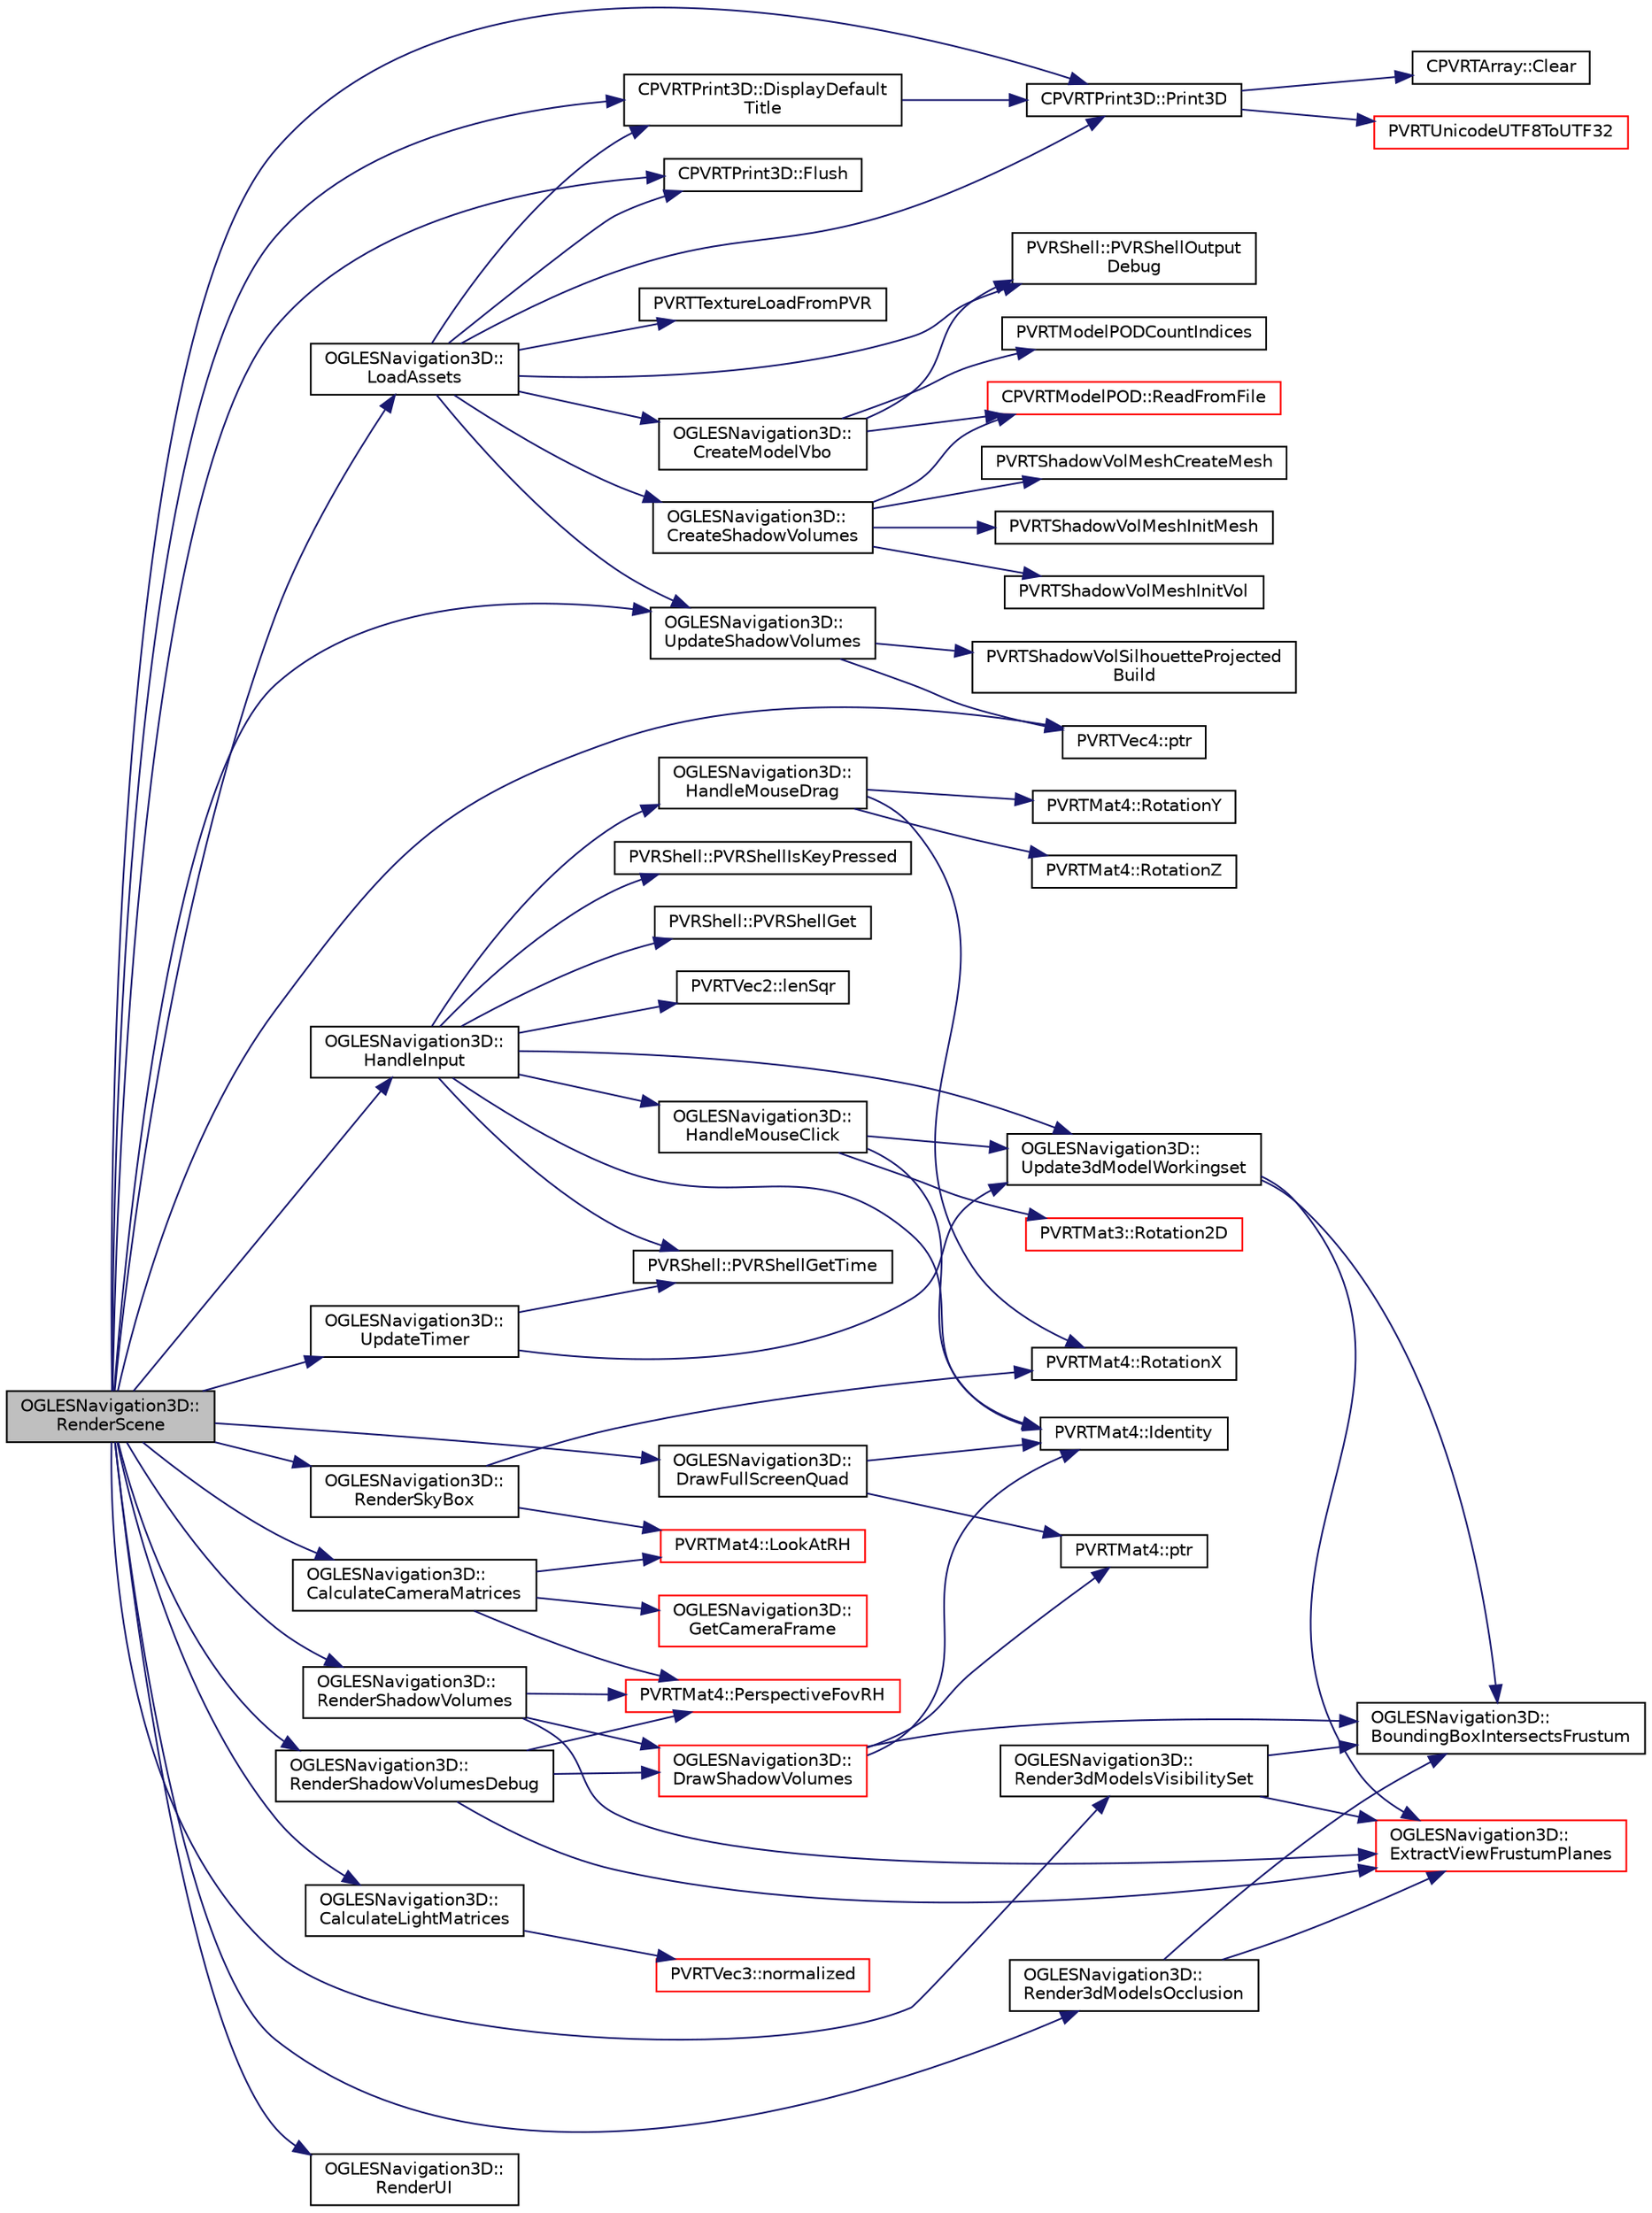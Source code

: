digraph "OGLESNavigation3D::RenderScene"
{
  edge [fontname="Helvetica",fontsize="10",labelfontname="Helvetica",labelfontsize="10"];
  node [fontname="Helvetica",fontsize="10",shape=record];
  rankdir="LR";
  Node1 [label="OGLESNavigation3D::\lRenderScene",height=0.2,width=0.4,color="black", fillcolor="grey75", style="filled", fontcolor="black"];
  Node1 -> Node2 [color="midnightblue",fontsize="10",style="solid"];
  Node2 [label="OGLESNavigation3D::\lLoadAssets",height=0.2,width=0.4,color="black", fillcolor="white", style="filled",URL="$class_o_g_l_e_s_navigation3_d.html#a074cf37f2ce799f5110126e43b7f81ea"];
  Node2 -> Node3 [color="midnightblue",fontsize="10",style="solid"];
  Node3 [label="CPVRTPrint3D::DisplayDefault\lTitle",height=0.2,width=0.4,color="black", fillcolor="white", style="filled",URL="$class_c_p_v_r_t_print3_d.html#a2bccb1ef64d69a433696094987799d79",tooltip="Creates a default title with predefined position and colours. It displays as well company logos when ..."];
  Node3 -> Node4 [color="midnightblue",fontsize="10",style="solid"];
  Node4 [label="CPVRTPrint3D::Print3D",height=0.2,width=0.4,color="black", fillcolor="white", style="filled",URL="$class_c_p_v_r_t_print3_d.html#afd98a5ba4e3f9183ceb615566a64f843",tooltip="Display 3D text on screen. CPVRTPrint3D::SetTextures(...) must have been called beforehand. This function accepts formatting in the printf way. "];
  Node4 -> Node5 [color="midnightblue",fontsize="10",style="solid"];
  Node5 [label="CPVRTArray::Clear",height=0.2,width=0.4,color="black", fillcolor="white", style="filled",URL="$class_c_p_v_r_t_array.html#ad1e3c37b05d484c9e5598899d6611440",tooltip="Clears the array. "];
  Node4 -> Node6 [color="midnightblue",fontsize="10",style="solid"];
  Node6 [label="PVRTUnicodeUTF8ToUTF32",height=0.2,width=0.4,color="red", fillcolor="white", style="filled",URL="$_p_v_r_t_unicode_8h.html#a54150f433be76ed547efa36329d48341",tooltip="Decodes a UTF8-encoded string in to Unicode code points (UTF32). If pUTF8 is not null terminated..."];
  Node2 -> Node4 [color="midnightblue",fontsize="10",style="solid"];
  Node2 -> Node7 [color="midnightblue",fontsize="10",style="solid"];
  Node7 [label="CPVRTPrint3D::Flush",height=0.2,width=0.4,color="black", fillcolor="white", style="filled",URL="$class_c_p_v_r_t_print3_d.html#ad7d1d707351cc84ec0614487e4acc6b1",tooltip="Flushes all the print text commands. "];
  Node2 -> Node8 [color="midnightblue",fontsize="10",style="solid"];
  Node8 [label="PVRTTextureLoadFromPVR",height=0.2,width=0.4,color="black", fillcolor="white", style="filled",URL="$group___a_p_i___o_g_l_e_s.html#ga6eecac4c871ba7ccdd0ef4b057a7d596",tooltip="Allows textures to be stored in binary PVR files and loaded in. Can load parts of a mipmaped texture ..."];
  Node2 -> Node9 [color="midnightblue",fontsize="10",style="solid"];
  Node9 [label="PVRShell::PVRShellOutput\lDebug",height=0.2,width=0.4,color="black", fillcolor="white", style="filled",URL="$class_p_v_r_shell.html#a143d693b1c6e373b29485c1be51d1010",tooltip="Writes the resultant string to the debug output (e.g. using printf(), OutputDebugString(), ...). Check the SDK release notes for details on how the string is output. "];
  Node2 -> Node10 [color="midnightblue",fontsize="10",style="solid"];
  Node10 [label="OGLESNavigation3D::\lUpdateShadowVolumes",height=0.2,width=0.4,color="black", fillcolor="white", style="filled",URL="$class_o_g_l_e_s_navigation3_d.html#a00b4833d563f86803ec23ba031bada57"];
  Node10 -> Node11 [color="midnightblue",fontsize="10",style="solid"];
  Node11 [label="PVRTShadowVolSilhouetteProjected\lBuild",height=0.2,width=0.4,color="black", fillcolor="white", style="filled",URL="$_p_v_r_t_shadow_vol_8h.html#a890b0876ff8a4d3898526672de9c3938"];
  Node10 -> Node12 [color="midnightblue",fontsize="10",style="solid"];
  Node12 [label="PVRTVec4::ptr",height=0.2,width=0.4,color="black", fillcolor="white", style="filled",URL="$struct_p_v_r_t_vec4.html#a4af280700e8195e6b4c2a2384624d926",tooltip="returns a pointer to memory containing the values of the PVRTVec3 "];
  Node2 -> Node13 [color="midnightblue",fontsize="10",style="solid"];
  Node13 [label="OGLESNavigation3D::\lCreateModelVbo",height=0.2,width=0.4,color="black", fillcolor="white", style="filled",URL="$class_o_g_l_e_s_navigation3_d.html#a532fd2299c7fe4fe95f9b3690389454a"];
  Node13 -> Node14 [color="midnightblue",fontsize="10",style="solid"];
  Node14 [label="CPVRTModelPOD::ReadFromFile",height=0.2,width=0.4,color="red", fillcolor="white", style="filled",URL="$class_c_p_v_r_t_model_p_o_d.html#abe43b961eabe1c9db94545b97c84c71f",tooltip="Loads the specified \".POD\" file; returns the scene in pScene. This structure must later be destroyed ..."];
  Node13 -> Node15 [color="midnightblue",fontsize="10",style="solid"];
  Node15 [label="PVRTModelPODCountIndices",height=0.2,width=0.4,color="black", fillcolor="white", style="filled",URL="$_p_v_r_t_model_p_o_d_8h.html#a30211d755b5779ba7f85269a248b9254"];
  Node13 -> Node9 [color="midnightblue",fontsize="10",style="solid"];
  Node2 -> Node16 [color="midnightblue",fontsize="10",style="solid"];
  Node16 [label="OGLESNavigation3D::\lCreateShadowVolumes",height=0.2,width=0.4,color="black", fillcolor="white", style="filled",URL="$class_o_g_l_e_s_navigation3_d.html#aa31e8c1875cf6fc25418cc5ebec5356c"];
  Node16 -> Node14 [color="midnightblue",fontsize="10",style="solid"];
  Node16 -> Node17 [color="midnightblue",fontsize="10",style="solid"];
  Node17 [label="PVRTShadowVolMeshCreateMesh",height=0.2,width=0.4,color="black", fillcolor="white", style="filled",URL="$_p_v_r_t_shadow_vol_8h.html#a3f5f49826379f302d55a95d978d97419"];
  Node16 -> Node18 [color="midnightblue",fontsize="10",style="solid"];
  Node18 [label="PVRTShadowVolMeshInitMesh",height=0.2,width=0.4,color="black", fillcolor="white", style="filled",URL="$_p_v_r_t_shadow_vol_8h.html#a7e6158532160e8cb9768c897ab449f8c"];
  Node16 -> Node19 [color="midnightblue",fontsize="10",style="solid"];
  Node19 [label="PVRTShadowVolMeshInitVol",height=0.2,width=0.4,color="black", fillcolor="white", style="filled",URL="$_p_v_r_t_shadow_vol_8h.html#aeaf55b606d528adbbd2f71d0a71aed3f"];
  Node1 -> Node20 [color="midnightblue",fontsize="10",style="solid"];
  Node20 [label="OGLESNavigation3D::\lHandleInput",height=0.2,width=0.4,color="black", fillcolor="white", style="filled",URL="$class_o_g_l_e_s_navigation3_d.html#acf6ceaae2d7321143a5ffb2816e8e238"];
  Node20 -> Node21 [color="midnightblue",fontsize="10",style="solid"];
  Node21 [label="PVRShell::PVRShellIsKeyPressed",height=0.2,width=0.4,color="black", fillcolor="white", style="filled",URL="$class_p_v_r_shell.html#a3771f847321dbc7aa5a9d8647c49b38b",tooltip="Check if a key was pressed. "];
  Node20 -> Node22 [color="midnightblue",fontsize="10",style="solid"];
  Node22 [label="PVRTMat4::Identity",height=0.2,width=0.4,color="black", fillcolor="white", style="filled",URL="$struct_p_v_r_t_mat4.html#aec7e6d87fc29ef245978cbeaeedf15d7",tooltip="Generates an identity matrix. "];
  Node20 -> Node23 [color="midnightblue",fontsize="10",style="solid"];
  Node23 [label="OGLESNavigation3D::\lUpdate3dModelWorkingset",height=0.2,width=0.4,color="black", fillcolor="white", style="filled",URL="$class_o_g_l_e_s_navigation3_d.html#a3a81e8c4705f0a667467f0e7f92a9fe7"];
  Node23 -> Node24 [color="midnightblue",fontsize="10",style="solid"];
  Node24 [label="OGLESNavigation3D::\lExtractViewFrustumPlanes",height=0.2,width=0.4,color="red", fillcolor="white", style="filled",URL="$class_o_g_l_e_s_navigation3_d.html#a923584d9685806b498aab0e6f99863af"];
  Node23 -> Node25 [color="midnightblue",fontsize="10",style="solid"];
  Node25 [label="OGLESNavigation3D::\lBoundingBoxIntersectsFrustum",height=0.2,width=0.4,color="black", fillcolor="white", style="filled",URL="$class_o_g_l_e_s_navigation3_d.html#ac547c871368110414b5c9234d6ec2937"];
  Node20 -> Node26 [color="midnightblue",fontsize="10",style="solid"];
  Node26 [label="PVRShell::PVRShellGet",height=0.2,width=0.4,color="black", fillcolor="white", style="filled",URL="$class_p_v_r_shell.html#ad58b00376cdae7a8aeea41fc17367bfd",tooltip="This function is used to get parameters from the PVRShell. It can be called from anywhere in the prog..."];
  Node20 -> Node27 [color="midnightblue",fontsize="10",style="solid"];
  Node27 [label="PVRShell::PVRShellGetTime",height=0.2,width=0.4,color="black", fillcolor="white", style="filled",URL="$class_p_v_r_shell.html#a62b50b284b42c0f9e037855a14d64bfe",tooltip="The number itself should be considered meaningless; an application should use this function to determ..."];
  Node20 -> Node28 [color="midnightblue",fontsize="10",style="solid"];
  Node28 [label="PVRTVec2::lenSqr",height=0.2,width=0.4,color="black", fillcolor="white", style="filled",URL="$struct_p_v_r_t_vec2.html#abc380c9802c88e2628f156ea82a2f76c",tooltip="calculates the square of the magnitude of the vector "];
  Node20 -> Node29 [color="midnightblue",fontsize="10",style="solid"];
  Node29 [label="OGLESNavigation3D::\lHandleMouseDrag",height=0.2,width=0.4,color="black", fillcolor="white", style="filled",URL="$class_o_g_l_e_s_navigation3_d.html#a03c65012cfbf20297bb24d0f9c4df412"];
  Node29 -> Node30 [color="midnightblue",fontsize="10",style="solid"];
  Node30 [label="PVRTMat4::RotationZ",height=0.2,width=0.4,color="black", fillcolor="white", style="filled",URL="$struct_p_v_r_t_mat4.html#a9ff7a65314d7c112229914abf6e703ed",tooltip="Calculates a matrix corresponding to a rotation of angle degrees about the Z axis. "];
  Node29 -> Node31 [color="midnightblue",fontsize="10",style="solid"];
  Node31 [label="PVRTMat4::RotationY",height=0.2,width=0.4,color="black", fillcolor="white", style="filled",URL="$struct_p_v_r_t_mat4.html#ae963b3a45f031ed3eb6c56f4ce9e5426",tooltip="Calculates a matrix corresponding to a rotation of angle degrees about the Y axis. "];
  Node29 -> Node32 [color="midnightblue",fontsize="10",style="solid"];
  Node32 [label="PVRTMat4::RotationX",height=0.2,width=0.4,color="black", fillcolor="white", style="filled",URL="$struct_p_v_r_t_mat4.html#a5fe3d2aedca6a9d96110ce0c8566e7af",tooltip="Calculates a matrix corresponding to a rotation of angle degrees about the X axis. "];
  Node20 -> Node33 [color="midnightblue",fontsize="10",style="solid"];
  Node33 [label="OGLESNavigation3D::\lHandleMouseClick",height=0.2,width=0.4,color="black", fillcolor="white", style="filled",URL="$class_o_g_l_e_s_navigation3_d.html#a23b052f7c3232ad7bfe47edb7182d58c"];
  Node33 -> Node34 [color="midnightblue",fontsize="10",style="solid"];
  Node34 [label="PVRTMat3::Rotation2D",height=0.2,width=0.4,color="red", fillcolor="white", style="filled",URL="$struct_p_v_r_t_mat3.html#a189e048754f97d86a3bb1eeb7999a074",tooltip="Calculates a matrix corresponding to a rotation of angle degrees about the Z axis. "];
  Node33 -> Node22 [color="midnightblue",fontsize="10",style="solid"];
  Node33 -> Node23 [color="midnightblue",fontsize="10",style="solid"];
  Node1 -> Node35 [color="midnightblue",fontsize="10",style="solid"];
  Node35 [label="OGLESNavigation3D::\lUpdateTimer",height=0.2,width=0.4,color="black", fillcolor="white", style="filled",URL="$class_o_g_l_e_s_navigation3_d.html#ae4146abdfd3e8d11d9c8adde9785de30"];
  Node35 -> Node27 [color="midnightblue",fontsize="10",style="solid"];
  Node35 -> Node23 [color="midnightblue",fontsize="10",style="solid"];
  Node1 -> Node36 [color="midnightblue",fontsize="10",style="solid"];
  Node36 [label="OGLESNavigation3D::\lCalculateCameraMatrices",height=0.2,width=0.4,color="black", fillcolor="white", style="filled",URL="$class_o_g_l_e_s_navigation3_d.html#a2ca2fcdfe9bf3b5e6478610c2ff88773"];
  Node36 -> Node37 [color="midnightblue",fontsize="10",style="solid"];
  Node37 [label="OGLESNavigation3D::\lGetCameraFrame",height=0.2,width=0.4,color="red", fillcolor="white", style="filled",URL="$class_o_g_l_e_s_navigation3_d.html#aa381b95cd32b33a774e0829c1e66fdc4"];
  Node36 -> Node38 [color="midnightblue",fontsize="10",style="solid"];
  Node38 [label="PVRTMat4::PerspectiveFovRH",height=0.2,width=0.4,color="red", fillcolor="white", style="filled",URL="$struct_p_v_r_t_mat4.html#a614e5b42b69d123e1969e33ad8ae0e81",tooltip="Create a perspective matrix for a right hand coordinate system. "];
  Node36 -> Node39 [color="midnightblue",fontsize="10",style="solid"];
  Node39 [label="PVRTMat4::LookAtRH",height=0.2,width=0.4,color="red", fillcolor="white", style="filled",URL="$struct_p_v_r_t_mat4.html#a2c91f861b78d38e0f9ea3c6728a0b03a",tooltip="Create a look-at view matrix for a right hand coordinate system. "];
  Node1 -> Node40 [color="midnightblue",fontsize="10",style="solid"];
  Node40 [label="OGLESNavigation3D::\lCalculateLightMatrices",height=0.2,width=0.4,color="black", fillcolor="white", style="filled",URL="$class_o_g_l_e_s_navigation3_d.html#a6787ae94d6e0e7d8e1fdf049d19329ad"];
  Node40 -> Node41 [color="midnightblue",fontsize="10",style="solid"];
  Node41 [label="PVRTVec3::normalized",height=0.2,width=0.4,color="red", fillcolor="white", style="filled",URL="$struct_p_v_r_t_vec3.html#ac5c54e180c246587037d2f7fa2c4d12d",tooltip="returns a normalized vector of the same direction as this vector "];
  Node1 -> Node42 [color="midnightblue",fontsize="10",style="solid"];
  Node42 [label="OGLESNavigation3D::\lRenderSkyBox",height=0.2,width=0.4,color="black", fillcolor="white", style="filled",URL="$class_o_g_l_e_s_navigation3_d.html#a7e3e7a207eac74a9615271110fcb2a43"];
  Node42 -> Node39 [color="midnightblue",fontsize="10",style="solid"];
  Node42 -> Node32 [color="midnightblue",fontsize="10",style="solid"];
  Node1 -> Node12 [color="midnightblue",fontsize="10",style="solid"];
  Node1 -> Node43 [color="midnightblue",fontsize="10",style="solid"];
  Node43 [label="OGLESNavigation3D::\lRender3dModelsOcclusion",height=0.2,width=0.4,color="black", fillcolor="white", style="filled",URL="$class_o_g_l_e_s_navigation3_d.html#a584fbfcc908fc94f83b9c99742446f08"];
  Node43 -> Node24 [color="midnightblue",fontsize="10",style="solid"];
  Node43 -> Node25 [color="midnightblue",fontsize="10",style="solid"];
  Node1 -> Node44 [color="midnightblue",fontsize="10",style="solid"];
  Node44 [label="OGLESNavigation3D::\lRender3dModelsVisibilitySet",height=0.2,width=0.4,color="black", fillcolor="white", style="filled",URL="$class_o_g_l_e_s_navigation3_d.html#add4695b03f8ec7dda72bc9b8c99f0c60"];
  Node44 -> Node24 [color="midnightblue",fontsize="10",style="solid"];
  Node44 -> Node25 [color="midnightblue",fontsize="10",style="solid"];
  Node1 -> Node10 [color="midnightblue",fontsize="10",style="solid"];
  Node1 -> Node45 [color="midnightblue",fontsize="10",style="solid"];
  Node45 [label="OGLESNavigation3D::\lRenderShadowVolumes",height=0.2,width=0.4,color="black", fillcolor="white", style="filled",URL="$class_o_g_l_e_s_navigation3_d.html#a49a1ff3e126015e6753d274a0aa5b493"];
  Node45 -> Node38 [color="midnightblue",fontsize="10",style="solid"];
  Node45 -> Node24 [color="midnightblue",fontsize="10",style="solid"];
  Node45 -> Node46 [color="midnightblue",fontsize="10",style="solid"];
  Node46 [label="OGLESNavigation3D::\lDrawShadowVolumes",height=0.2,width=0.4,color="red", fillcolor="white", style="filled",URL="$class_o_g_l_e_s_navigation3_d.html#ab80b67fdc45b06f8bfba4747812910da"];
  Node46 -> Node22 [color="midnightblue",fontsize="10",style="solid"];
  Node46 -> Node47 [color="midnightblue",fontsize="10",style="solid"];
  Node47 [label="PVRTMat4::ptr",height=0.2,width=0.4,color="black", fillcolor="white", style="filled",URL="$struct_p_v_r_t_mat4.html#a1bcd0a1b62fa95a853b32ce18429c366",tooltip="Calculates transpose of this matrix. "];
  Node46 -> Node25 [color="midnightblue",fontsize="10",style="solid"];
  Node1 -> Node48 [color="midnightblue",fontsize="10",style="solid"];
  Node48 [label="OGLESNavigation3D::\lDrawFullScreenQuad",height=0.2,width=0.4,color="black", fillcolor="white", style="filled",URL="$class_o_g_l_e_s_navigation3_d.html#acbec4cf27e8e0da7e398a273b448ec17"];
  Node48 -> Node22 [color="midnightblue",fontsize="10",style="solid"];
  Node48 -> Node47 [color="midnightblue",fontsize="10",style="solid"];
  Node1 -> Node49 [color="midnightblue",fontsize="10",style="solid"];
  Node49 [label="OGLESNavigation3D::\lRenderShadowVolumesDebug",height=0.2,width=0.4,color="black", fillcolor="white", style="filled",URL="$class_o_g_l_e_s_navigation3_d.html#a0728631d47c1e99afbdd6bc2796dafcd"];
  Node49 -> Node38 [color="midnightblue",fontsize="10",style="solid"];
  Node49 -> Node24 [color="midnightblue",fontsize="10",style="solid"];
  Node49 -> Node46 [color="midnightblue",fontsize="10",style="solid"];
  Node1 -> Node50 [color="midnightblue",fontsize="10",style="solid"];
  Node50 [label="OGLESNavigation3D::\lRenderUI",height=0.2,width=0.4,color="black", fillcolor="white", style="filled",URL="$class_o_g_l_e_s_navigation3_d.html#a37294f3a3f25a125283c73c9571f0c0c"];
  Node1 -> Node3 [color="midnightblue",fontsize="10",style="solid"];
  Node1 -> Node4 [color="midnightblue",fontsize="10",style="solid"];
  Node1 -> Node7 [color="midnightblue",fontsize="10",style="solid"];
}
